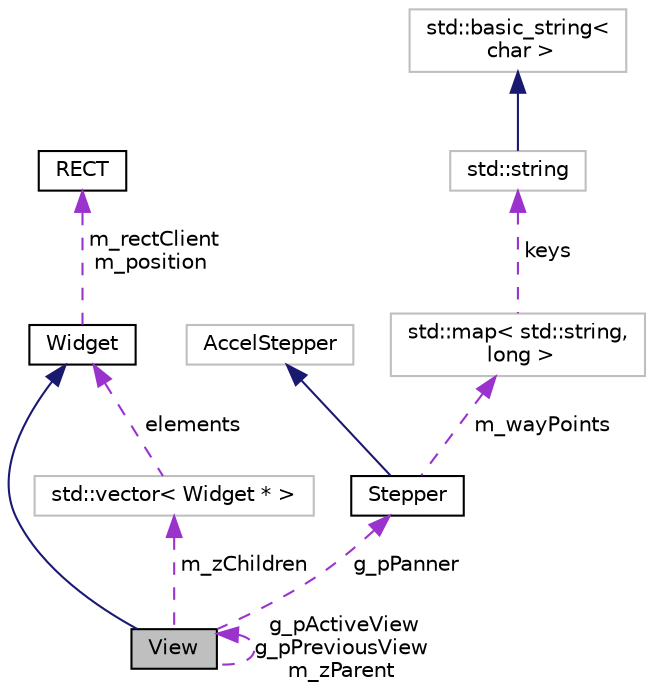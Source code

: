 digraph "View"
{
  edge [fontname="Helvetica",fontsize="10",labelfontname="Helvetica",labelfontsize="10"];
  node [fontname="Helvetica",fontsize="10",shape=record];
  Node1 [label="View",height=0.2,width=0.4,color="black", fillcolor="grey75", style="filled", fontcolor="black"];
  Node2 -> Node1 [dir="back",color="midnightblue",fontsize="10",style="solid",fontname="Helvetica"];
  Node2 [label="Widget",height=0.2,width=0.4,color="black", fillcolor="white", style="filled",URL="$classWidget.html"];
  Node3 -> Node2 [dir="back",color="darkorchid3",fontsize="10",style="dashed",label=" m_rectClient\nm_position" ,fontname="Helvetica"];
  Node3 [label="RECT",height=0.2,width=0.4,color="black", fillcolor="white", style="filled",URL="$classRECT.html"];
  Node1 -> Node1 [dir="back",color="darkorchid3",fontsize="10",style="dashed",label=" g_pActiveView\ng_pPreviousView\nm_zParent" ,fontname="Helvetica"];
  Node4 -> Node1 [dir="back",color="darkorchid3",fontsize="10",style="dashed",label=" g_pPanner" ,fontname="Helvetica"];
  Node4 [label="Stepper",height=0.2,width=0.4,color="black", fillcolor="white", style="filled",URL="$classStepper.html"];
  Node5 -> Node4 [dir="back",color="midnightblue",fontsize="10",style="solid",fontname="Helvetica"];
  Node5 [label="AccelStepper",height=0.2,width=0.4,color="grey75", fillcolor="white", style="filled"];
  Node6 -> Node4 [dir="back",color="darkorchid3",fontsize="10",style="dashed",label=" m_wayPoints" ,fontname="Helvetica"];
  Node6 [label="std::map\< std::string,\l long \>",height=0.2,width=0.4,color="grey75", fillcolor="white", style="filled"];
  Node7 -> Node6 [dir="back",color="darkorchid3",fontsize="10",style="dashed",label=" keys" ,fontname="Helvetica"];
  Node7 [label="std::string",height=0.2,width=0.4,color="grey75", fillcolor="white", style="filled",tooltip="STL class. "];
  Node8 -> Node7 [dir="back",color="midnightblue",fontsize="10",style="solid",fontname="Helvetica"];
  Node8 [label="std::basic_string\<\l char \>",height=0.2,width=0.4,color="grey75", fillcolor="white", style="filled",tooltip="STL class. "];
  Node9 -> Node1 [dir="back",color="darkorchid3",fontsize="10",style="dashed",label=" m_zChildren" ,fontname="Helvetica"];
  Node9 [label="std::vector\< Widget * \>",height=0.2,width=0.4,color="grey75", fillcolor="white", style="filled"];
  Node2 -> Node9 [dir="back",color="darkorchid3",fontsize="10",style="dashed",label=" elements" ,fontname="Helvetica"];
}
